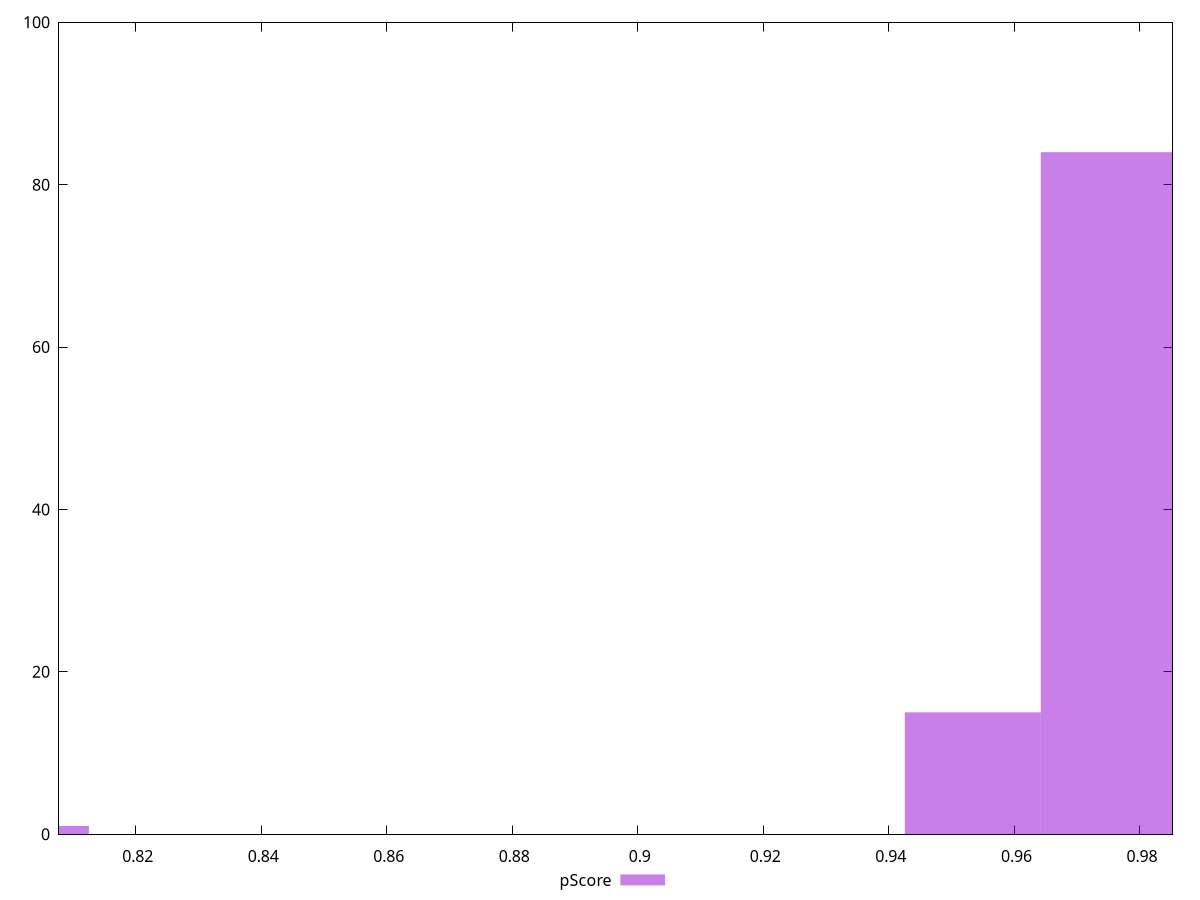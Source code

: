 reset

$pScore <<EOF
0.8017009142165028 1
0.9750416524254764 84
0.9533740601493547 15
EOF

set key outside below
set boxwidth 0.021667592276121698
set xrange [0.8077719641817206:0.9851949599874628]
set yrange [0:100]
set trange [0:100]
set style fill transparent solid 0.5 noborder
set terminal svg size 640, 490 enhanced background rgb 'white'
set output "report_00025_2021-02-22T21:38:55.199Z/first-cpu-idle/samples/pages+cached/pScore/histogram.svg"

plot $pScore title "pScore" with boxes

reset

